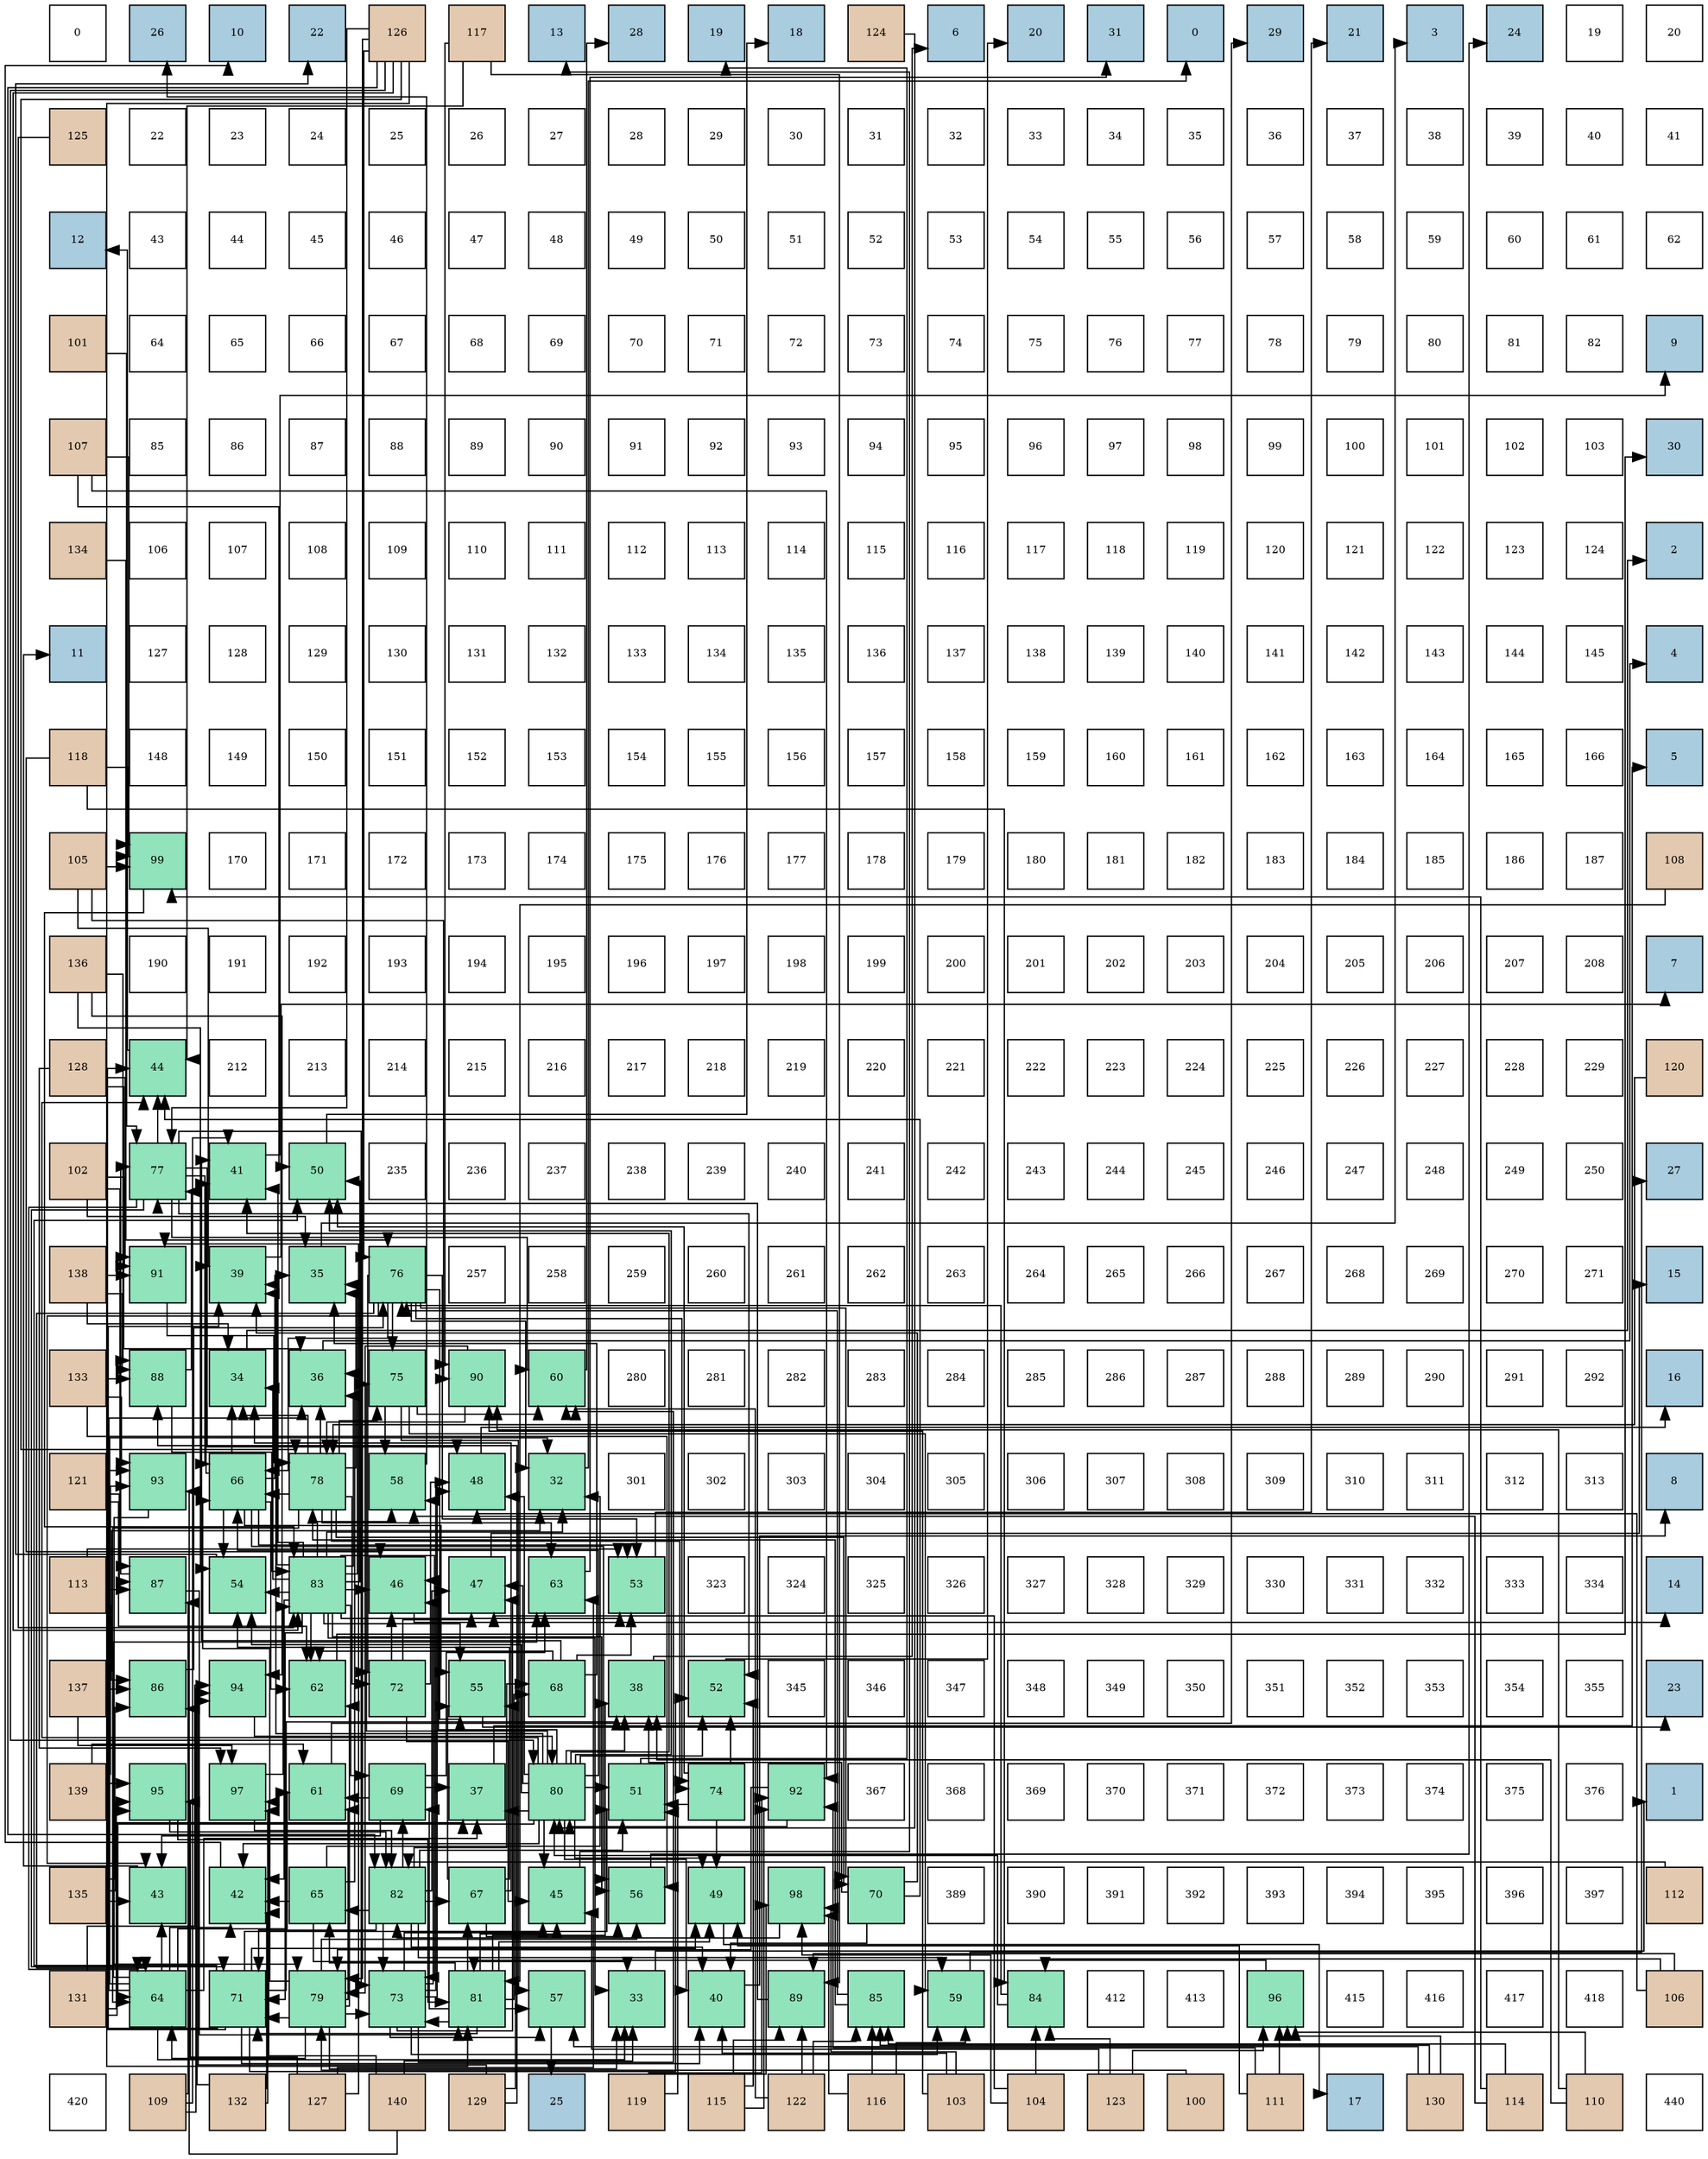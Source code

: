 digraph layout{
 rankdir=TB;
 splines=ortho;
 node [style=filled shape=square fixedsize=true width=0.6];
0[label="0", fontsize=8, fillcolor="#ffffff"];
1[label="26", fontsize=8, fillcolor="#a9ccde"];
2[label="10", fontsize=8, fillcolor="#a9ccde"];
3[label="22", fontsize=8, fillcolor="#a9ccde"];
4[label="126", fontsize=8, fillcolor="#e3c9af"];
5[label="117", fontsize=8, fillcolor="#e3c9af"];
6[label="13", fontsize=8, fillcolor="#a9ccde"];
7[label="28", fontsize=8, fillcolor="#a9ccde"];
8[label="19", fontsize=8, fillcolor="#a9ccde"];
9[label="18", fontsize=8, fillcolor="#a9ccde"];
10[label="124", fontsize=8, fillcolor="#e3c9af"];
11[label="6", fontsize=8, fillcolor="#a9ccde"];
12[label="20", fontsize=8, fillcolor="#a9ccde"];
13[label="31", fontsize=8, fillcolor="#a9ccde"];
14[label="0", fontsize=8, fillcolor="#a9ccde"];
15[label="29", fontsize=8, fillcolor="#a9ccde"];
16[label="21", fontsize=8, fillcolor="#a9ccde"];
17[label="3", fontsize=8, fillcolor="#a9ccde"];
18[label="24", fontsize=8, fillcolor="#a9ccde"];
19[label="19", fontsize=8, fillcolor="#ffffff"];
20[label="20", fontsize=8, fillcolor="#ffffff"];
21[label="125", fontsize=8, fillcolor="#e3c9af"];
22[label="22", fontsize=8, fillcolor="#ffffff"];
23[label="23", fontsize=8, fillcolor="#ffffff"];
24[label="24", fontsize=8, fillcolor="#ffffff"];
25[label="25", fontsize=8, fillcolor="#ffffff"];
26[label="26", fontsize=8, fillcolor="#ffffff"];
27[label="27", fontsize=8, fillcolor="#ffffff"];
28[label="28", fontsize=8, fillcolor="#ffffff"];
29[label="29", fontsize=8, fillcolor="#ffffff"];
30[label="30", fontsize=8, fillcolor="#ffffff"];
31[label="31", fontsize=8, fillcolor="#ffffff"];
32[label="32", fontsize=8, fillcolor="#ffffff"];
33[label="33", fontsize=8, fillcolor="#ffffff"];
34[label="34", fontsize=8, fillcolor="#ffffff"];
35[label="35", fontsize=8, fillcolor="#ffffff"];
36[label="36", fontsize=8, fillcolor="#ffffff"];
37[label="37", fontsize=8, fillcolor="#ffffff"];
38[label="38", fontsize=8, fillcolor="#ffffff"];
39[label="39", fontsize=8, fillcolor="#ffffff"];
40[label="40", fontsize=8, fillcolor="#ffffff"];
41[label="41", fontsize=8, fillcolor="#ffffff"];
42[label="12", fontsize=8, fillcolor="#a9ccde"];
43[label="43", fontsize=8, fillcolor="#ffffff"];
44[label="44", fontsize=8, fillcolor="#ffffff"];
45[label="45", fontsize=8, fillcolor="#ffffff"];
46[label="46", fontsize=8, fillcolor="#ffffff"];
47[label="47", fontsize=8, fillcolor="#ffffff"];
48[label="48", fontsize=8, fillcolor="#ffffff"];
49[label="49", fontsize=8, fillcolor="#ffffff"];
50[label="50", fontsize=8, fillcolor="#ffffff"];
51[label="51", fontsize=8, fillcolor="#ffffff"];
52[label="52", fontsize=8, fillcolor="#ffffff"];
53[label="53", fontsize=8, fillcolor="#ffffff"];
54[label="54", fontsize=8, fillcolor="#ffffff"];
55[label="55", fontsize=8, fillcolor="#ffffff"];
56[label="56", fontsize=8, fillcolor="#ffffff"];
57[label="57", fontsize=8, fillcolor="#ffffff"];
58[label="58", fontsize=8, fillcolor="#ffffff"];
59[label="59", fontsize=8, fillcolor="#ffffff"];
60[label="60", fontsize=8, fillcolor="#ffffff"];
61[label="61", fontsize=8, fillcolor="#ffffff"];
62[label="62", fontsize=8, fillcolor="#ffffff"];
63[label="101", fontsize=8, fillcolor="#e3c9af"];
64[label="64", fontsize=8, fillcolor="#ffffff"];
65[label="65", fontsize=8, fillcolor="#ffffff"];
66[label="66", fontsize=8, fillcolor="#ffffff"];
67[label="67", fontsize=8, fillcolor="#ffffff"];
68[label="68", fontsize=8, fillcolor="#ffffff"];
69[label="69", fontsize=8, fillcolor="#ffffff"];
70[label="70", fontsize=8, fillcolor="#ffffff"];
71[label="71", fontsize=8, fillcolor="#ffffff"];
72[label="72", fontsize=8, fillcolor="#ffffff"];
73[label="73", fontsize=8, fillcolor="#ffffff"];
74[label="74", fontsize=8, fillcolor="#ffffff"];
75[label="75", fontsize=8, fillcolor="#ffffff"];
76[label="76", fontsize=8, fillcolor="#ffffff"];
77[label="77", fontsize=8, fillcolor="#ffffff"];
78[label="78", fontsize=8, fillcolor="#ffffff"];
79[label="79", fontsize=8, fillcolor="#ffffff"];
80[label="80", fontsize=8, fillcolor="#ffffff"];
81[label="81", fontsize=8, fillcolor="#ffffff"];
82[label="82", fontsize=8, fillcolor="#ffffff"];
83[label="9", fontsize=8, fillcolor="#a9ccde"];
84[label="107", fontsize=8, fillcolor="#e3c9af"];
85[label="85", fontsize=8, fillcolor="#ffffff"];
86[label="86", fontsize=8, fillcolor="#ffffff"];
87[label="87", fontsize=8, fillcolor="#ffffff"];
88[label="88", fontsize=8, fillcolor="#ffffff"];
89[label="89", fontsize=8, fillcolor="#ffffff"];
90[label="90", fontsize=8, fillcolor="#ffffff"];
91[label="91", fontsize=8, fillcolor="#ffffff"];
92[label="92", fontsize=8, fillcolor="#ffffff"];
93[label="93", fontsize=8, fillcolor="#ffffff"];
94[label="94", fontsize=8, fillcolor="#ffffff"];
95[label="95", fontsize=8, fillcolor="#ffffff"];
96[label="96", fontsize=8, fillcolor="#ffffff"];
97[label="97", fontsize=8, fillcolor="#ffffff"];
98[label="98", fontsize=8, fillcolor="#ffffff"];
99[label="99", fontsize=8, fillcolor="#ffffff"];
100[label="100", fontsize=8, fillcolor="#ffffff"];
101[label="101", fontsize=8, fillcolor="#ffffff"];
102[label="102", fontsize=8, fillcolor="#ffffff"];
103[label="103", fontsize=8, fillcolor="#ffffff"];
104[label="30", fontsize=8, fillcolor="#a9ccde"];
105[label="134", fontsize=8, fillcolor="#e3c9af"];
106[label="106", fontsize=8, fillcolor="#ffffff"];
107[label="107", fontsize=8, fillcolor="#ffffff"];
108[label="108", fontsize=8, fillcolor="#ffffff"];
109[label="109", fontsize=8, fillcolor="#ffffff"];
110[label="110", fontsize=8, fillcolor="#ffffff"];
111[label="111", fontsize=8, fillcolor="#ffffff"];
112[label="112", fontsize=8, fillcolor="#ffffff"];
113[label="113", fontsize=8, fillcolor="#ffffff"];
114[label="114", fontsize=8, fillcolor="#ffffff"];
115[label="115", fontsize=8, fillcolor="#ffffff"];
116[label="116", fontsize=8, fillcolor="#ffffff"];
117[label="117", fontsize=8, fillcolor="#ffffff"];
118[label="118", fontsize=8, fillcolor="#ffffff"];
119[label="119", fontsize=8, fillcolor="#ffffff"];
120[label="120", fontsize=8, fillcolor="#ffffff"];
121[label="121", fontsize=8, fillcolor="#ffffff"];
122[label="122", fontsize=8, fillcolor="#ffffff"];
123[label="123", fontsize=8, fillcolor="#ffffff"];
124[label="124", fontsize=8, fillcolor="#ffffff"];
125[label="2", fontsize=8, fillcolor="#a9ccde"];
126[label="11", fontsize=8, fillcolor="#a9ccde"];
127[label="127", fontsize=8, fillcolor="#ffffff"];
128[label="128", fontsize=8, fillcolor="#ffffff"];
129[label="129", fontsize=8, fillcolor="#ffffff"];
130[label="130", fontsize=8, fillcolor="#ffffff"];
131[label="131", fontsize=8, fillcolor="#ffffff"];
132[label="132", fontsize=8, fillcolor="#ffffff"];
133[label="133", fontsize=8, fillcolor="#ffffff"];
134[label="134", fontsize=8, fillcolor="#ffffff"];
135[label="135", fontsize=8, fillcolor="#ffffff"];
136[label="136", fontsize=8, fillcolor="#ffffff"];
137[label="137", fontsize=8, fillcolor="#ffffff"];
138[label="138", fontsize=8, fillcolor="#ffffff"];
139[label="139", fontsize=8, fillcolor="#ffffff"];
140[label="140", fontsize=8, fillcolor="#ffffff"];
141[label="141", fontsize=8, fillcolor="#ffffff"];
142[label="142", fontsize=8, fillcolor="#ffffff"];
143[label="143", fontsize=8, fillcolor="#ffffff"];
144[label="144", fontsize=8, fillcolor="#ffffff"];
145[label="145", fontsize=8, fillcolor="#ffffff"];
146[label="4", fontsize=8, fillcolor="#a9ccde"];
147[label="118", fontsize=8, fillcolor="#e3c9af"];
148[label="148", fontsize=8, fillcolor="#ffffff"];
149[label="149", fontsize=8, fillcolor="#ffffff"];
150[label="150", fontsize=8, fillcolor="#ffffff"];
151[label="151", fontsize=8, fillcolor="#ffffff"];
152[label="152", fontsize=8, fillcolor="#ffffff"];
153[label="153", fontsize=8, fillcolor="#ffffff"];
154[label="154", fontsize=8, fillcolor="#ffffff"];
155[label="155", fontsize=8, fillcolor="#ffffff"];
156[label="156", fontsize=8, fillcolor="#ffffff"];
157[label="157", fontsize=8, fillcolor="#ffffff"];
158[label="158", fontsize=8, fillcolor="#ffffff"];
159[label="159", fontsize=8, fillcolor="#ffffff"];
160[label="160", fontsize=8, fillcolor="#ffffff"];
161[label="161", fontsize=8, fillcolor="#ffffff"];
162[label="162", fontsize=8, fillcolor="#ffffff"];
163[label="163", fontsize=8, fillcolor="#ffffff"];
164[label="164", fontsize=8, fillcolor="#ffffff"];
165[label="165", fontsize=8, fillcolor="#ffffff"];
166[label="166", fontsize=8, fillcolor="#ffffff"];
167[label="5", fontsize=8, fillcolor="#a9ccde"];
168[label="105", fontsize=8, fillcolor="#e3c9af"];
169[label="99", fontsize=8, fillcolor="#91e3bb"];
170[label="170", fontsize=8, fillcolor="#ffffff"];
171[label="171", fontsize=8, fillcolor="#ffffff"];
172[label="172", fontsize=8, fillcolor="#ffffff"];
173[label="173", fontsize=8, fillcolor="#ffffff"];
174[label="174", fontsize=8, fillcolor="#ffffff"];
175[label="175", fontsize=8, fillcolor="#ffffff"];
176[label="176", fontsize=8, fillcolor="#ffffff"];
177[label="177", fontsize=8, fillcolor="#ffffff"];
178[label="178", fontsize=8, fillcolor="#ffffff"];
179[label="179", fontsize=8, fillcolor="#ffffff"];
180[label="180", fontsize=8, fillcolor="#ffffff"];
181[label="181", fontsize=8, fillcolor="#ffffff"];
182[label="182", fontsize=8, fillcolor="#ffffff"];
183[label="183", fontsize=8, fillcolor="#ffffff"];
184[label="184", fontsize=8, fillcolor="#ffffff"];
185[label="185", fontsize=8, fillcolor="#ffffff"];
186[label="186", fontsize=8, fillcolor="#ffffff"];
187[label="187", fontsize=8, fillcolor="#ffffff"];
188[label="108", fontsize=8, fillcolor="#e3c9af"];
189[label="136", fontsize=8, fillcolor="#e3c9af"];
190[label="190", fontsize=8, fillcolor="#ffffff"];
191[label="191", fontsize=8, fillcolor="#ffffff"];
192[label="192", fontsize=8, fillcolor="#ffffff"];
193[label="193", fontsize=8, fillcolor="#ffffff"];
194[label="194", fontsize=8, fillcolor="#ffffff"];
195[label="195", fontsize=8, fillcolor="#ffffff"];
196[label="196", fontsize=8, fillcolor="#ffffff"];
197[label="197", fontsize=8, fillcolor="#ffffff"];
198[label="198", fontsize=8, fillcolor="#ffffff"];
199[label="199", fontsize=8, fillcolor="#ffffff"];
200[label="200", fontsize=8, fillcolor="#ffffff"];
201[label="201", fontsize=8, fillcolor="#ffffff"];
202[label="202", fontsize=8, fillcolor="#ffffff"];
203[label="203", fontsize=8, fillcolor="#ffffff"];
204[label="204", fontsize=8, fillcolor="#ffffff"];
205[label="205", fontsize=8, fillcolor="#ffffff"];
206[label="206", fontsize=8, fillcolor="#ffffff"];
207[label="207", fontsize=8, fillcolor="#ffffff"];
208[label="208", fontsize=8, fillcolor="#ffffff"];
209[label="7", fontsize=8, fillcolor="#a9ccde"];
210[label="128", fontsize=8, fillcolor="#e3c9af"];
211[label="44", fontsize=8, fillcolor="#91e3bb"];
212[label="212", fontsize=8, fillcolor="#ffffff"];
213[label="213", fontsize=8, fillcolor="#ffffff"];
214[label="214", fontsize=8, fillcolor="#ffffff"];
215[label="215", fontsize=8, fillcolor="#ffffff"];
216[label="216", fontsize=8, fillcolor="#ffffff"];
217[label="217", fontsize=8, fillcolor="#ffffff"];
218[label="218", fontsize=8, fillcolor="#ffffff"];
219[label="219", fontsize=8, fillcolor="#ffffff"];
220[label="220", fontsize=8, fillcolor="#ffffff"];
221[label="221", fontsize=8, fillcolor="#ffffff"];
222[label="222", fontsize=8, fillcolor="#ffffff"];
223[label="223", fontsize=8, fillcolor="#ffffff"];
224[label="224", fontsize=8, fillcolor="#ffffff"];
225[label="225", fontsize=8, fillcolor="#ffffff"];
226[label="226", fontsize=8, fillcolor="#ffffff"];
227[label="227", fontsize=8, fillcolor="#ffffff"];
228[label="228", fontsize=8, fillcolor="#ffffff"];
229[label="229", fontsize=8, fillcolor="#ffffff"];
230[label="120", fontsize=8, fillcolor="#e3c9af"];
231[label="102", fontsize=8, fillcolor="#e3c9af"];
232[label="77", fontsize=8, fillcolor="#91e3bb"];
233[label="41", fontsize=8, fillcolor="#91e3bb"];
234[label="50", fontsize=8, fillcolor="#91e3bb"];
235[label="235", fontsize=8, fillcolor="#ffffff"];
236[label="236", fontsize=8, fillcolor="#ffffff"];
237[label="237", fontsize=8, fillcolor="#ffffff"];
238[label="238", fontsize=8, fillcolor="#ffffff"];
239[label="239", fontsize=8, fillcolor="#ffffff"];
240[label="240", fontsize=8, fillcolor="#ffffff"];
241[label="241", fontsize=8, fillcolor="#ffffff"];
242[label="242", fontsize=8, fillcolor="#ffffff"];
243[label="243", fontsize=8, fillcolor="#ffffff"];
244[label="244", fontsize=8, fillcolor="#ffffff"];
245[label="245", fontsize=8, fillcolor="#ffffff"];
246[label="246", fontsize=8, fillcolor="#ffffff"];
247[label="247", fontsize=8, fillcolor="#ffffff"];
248[label="248", fontsize=8, fillcolor="#ffffff"];
249[label="249", fontsize=8, fillcolor="#ffffff"];
250[label="250", fontsize=8, fillcolor="#ffffff"];
251[label="27", fontsize=8, fillcolor="#a9ccde"];
252[label="138", fontsize=8, fillcolor="#e3c9af"];
253[label="91", fontsize=8, fillcolor="#91e3bb"];
254[label="39", fontsize=8, fillcolor="#91e3bb"];
255[label="35", fontsize=8, fillcolor="#91e3bb"];
256[label="76", fontsize=8, fillcolor="#91e3bb"];
257[label="257", fontsize=8, fillcolor="#ffffff"];
258[label="258", fontsize=8, fillcolor="#ffffff"];
259[label="259", fontsize=8, fillcolor="#ffffff"];
260[label="260", fontsize=8, fillcolor="#ffffff"];
261[label="261", fontsize=8, fillcolor="#ffffff"];
262[label="262", fontsize=8, fillcolor="#ffffff"];
263[label="263", fontsize=8, fillcolor="#ffffff"];
264[label="264", fontsize=8, fillcolor="#ffffff"];
265[label="265", fontsize=8, fillcolor="#ffffff"];
266[label="266", fontsize=8, fillcolor="#ffffff"];
267[label="267", fontsize=8, fillcolor="#ffffff"];
268[label="268", fontsize=8, fillcolor="#ffffff"];
269[label="269", fontsize=8, fillcolor="#ffffff"];
270[label="270", fontsize=8, fillcolor="#ffffff"];
271[label="271", fontsize=8, fillcolor="#ffffff"];
272[label="15", fontsize=8, fillcolor="#a9ccde"];
273[label="133", fontsize=8, fillcolor="#e3c9af"];
274[label="88", fontsize=8, fillcolor="#91e3bb"];
275[label="34", fontsize=8, fillcolor="#91e3bb"];
276[label="36", fontsize=8, fillcolor="#91e3bb"];
277[label="75", fontsize=8, fillcolor="#91e3bb"];
278[label="90", fontsize=8, fillcolor="#91e3bb"];
279[label="60", fontsize=8, fillcolor="#91e3bb"];
280[label="280", fontsize=8, fillcolor="#ffffff"];
281[label="281", fontsize=8, fillcolor="#ffffff"];
282[label="282", fontsize=8, fillcolor="#ffffff"];
283[label="283", fontsize=8, fillcolor="#ffffff"];
284[label="284", fontsize=8, fillcolor="#ffffff"];
285[label="285", fontsize=8, fillcolor="#ffffff"];
286[label="286", fontsize=8, fillcolor="#ffffff"];
287[label="287", fontsize=8, fillcolor="#ffffff"];
288[label="288", fontsize=8, fillcolor="#ffffff"];
289[label="289", fontsize=8, fillcolor="#ffffff"];
290[label="290", fontsize=8, fillcolor="#ffffff"];
291[label="291", fontsize=8, fillcolor="#ffffff"];
292[label="292", fontsize=8, fillcolor="#ffffff"];
293[label="16", fontsize=8, fillcolor="#a9ccde"];
294[label="121", fontsize=8, fillcolor="#e3c9af"];
295[label="93", fontsize=8, fillcolor="#91e3bb"];
296[label="66", fontsize=8, fillcolor="#91e3bb"];
297[label="78", fontsize=8, fillcolor="#91e3bb"];
298[label="58", fontsize=8, fillcolor="#91e3bb"];
299[label="48", fontsize=8, fillcolor="#91e3bb"];
300[label="32", fontsize=8, fillcolor="#91e3bb"];
301[label="301", fontsize=8, fillcolor="#ffffff"];
302[label="302", fontsize=8, fillcolor="#ffffff"];
303[label="303", fontsize=8, fillcolor="#ffffff"];
304[label="304", fontsize=8, fillcolor="#ffffff"];
305[label="305", fontsize=8, fillcolor="#ffffff"];
306[label="306", fontsize=8, fillcolor="#ffffff"];
307[label="307", fontsize=8, fillcolor="#ffffff"];
308[label="308", fontsize=8, fillcolor="#ffffff"];
309[label="309", fontsize=8, fillcolor="#ffffff"];
310[label="310", fontsize=8, fillcolor="#ffffff"];
311[label="311", fontsize=8, fillcolor="#ffffff"];
312[label="312", fontsize=8, fillcolor="#ffffff"];
313[label="313", fontsize=8, fillcolor="#ffffff"];
314[label="8", fontsize=8, fillcolor="#a9ccde"];
315[label="113", fontsize=8, fillcolor="#e3c9af"];
316[label="87", fontsize=8, fillcolor="#91e3bb"];
317[label="54", fontsize=8, fillcolor="#91e3bb"];
318[label="83", fontsize=8, fillcolor="#91e3bb"];
319[label="46", fontsize=8, fillcolor="#91e3bb"];
320[label="47", fontsize=8, fillcolor="#91e3bb"];
321[label="63", fontsize=8, fillcolor="#91e3bb"];
322[label="53", fontsize=8, fillcolor="#91e3bb"];
323[label="323", fontsize=8, fillcolor="#ffffff"];
324[label="324", fontsize=8, fillcolor="#ffffff"];
325[label="325", fontsize=8, fillcolor="#ffffff"];
326[label="326", fontsize=8, fillcolor="#ffffff"];
327[label="327", fontsize=8, fillcolor="#ffffff"];
328[label="328", fontsize=8, fillcolor="#ffffff"];
329[label="329", fontsize=8, fillcolor="#ffffff"];
330[label="330", fontsize=8, fillcolor="#ffffff"];
331[label="331", fontsize=8, fillcolor="#ffffff"];
332[label="332", fontsize=8, fillcolor="#ffffff"];
333[label="333", fontsize=8, fillcolor="#ffffff"];
334[label="334", fontsize=8, fillcolor="#ffffff"];
335[label="14", fontsize=8, fillcolor="#a9ccde"];
336[label="137", fontsize=8, fillcolor="#e3c9af"];
337[label="86", fontsize=8, fillcolor="#91e3bb"];
338[label="94", fontsize=8, fillcolor="#91e3bb"];
339[label="62", fontsize=8, fillcolor="#91e3bb"];
340[label="72", fontsize=8, fillcolor="#91e3bb"];
341[label="55", fontsize=8, fillcolor="#91e3bb"];
342[label="68", fontsize=8, fillcolor="#91e3bb"];
343[label="38", fontsize=8, fillcolor="#91e3bb"];
344[label="52", fontsize=8, fillcolor="#91e3bb"];
345[label="345", fontsize=8, fillcolor="#ffffff"];
346[label="346", fontsize=8, fillcolor="#ffffff"];
347[label="347", fontsize=8, fillcolor="#ffffff"];
348[label="348", fontsize=8, fillcolor="#ffffff"];
349[label="349", fontsize=8, fillcolor="#ffffff"];
350[label="350", fontsize=8, fillcolor="#ffffff"];
351[label="351", fontsize=8, fillcolor="#ffffff"];
352[label="352", fontsize=8, fillcolor="#ffffff"];
353[label="353", fontsize=8, fillcolor="#ffffff"];
354[label="354", fontsize=8, fillcolor="#ffffff"];
355[label="355", fontsize=8, fillcolor="#ffffff"];
356[label="23", fontsize=8, fillcolor="#a9ccde"];
357[label="139", fontsize=8, fillcolor="#e3c9af"];
358[label="95", fontsize=8, fillcolor="#91e3bb"];
359[label="97", fontsize=8, fillcolor="#91e3bb"];
360[label="61", fontsize=8, fillcolor="#91e3bb"];
361[label="69", fontsize=8, fillcolor="#91e3bb"];
362[label="37", fontsize=8, fillcolor="#91e3bb"];
363[label="80", fontsize=8, fillcolor="#91e3bb"];
364[label="51", fontsize=8, fillcolor="#91e3bb"];
365[label="74", fontsize=8, fillcolor="#91e3bb"];
366[label="92", fontsize=8, fillcolor="#91e3bb"];
367[label="367", fontsize=8, fillcolor="#ffffff"];
368[label="368", fontsize=8, fillcolor="#ffffff"];
369[label="369", fontsize=8, fillcolor="#ffffff"];
370[label="370", fontsize=8, fillcolor="#ffffff"];
371[label="371", fontsize=8, fillcolor="#ffffff"];
372[label="372", fontsize=8, fillcolor="#ffffff"];
373[label="373", fontsize=8, fillcolor="#ffffff"];
374[label="374", fontsize=8, fillcolor="#ffffff"];
375[label="375", fontsize=8, fillcolor="#ffffff"];
376[label="376", fontsize=8, fillcolor="#ffffff"];
377[label="1", fontsize=8, fillcolor="#a9ccde"];
378[label="135", fontsize=8, fillcolor="#e3c9af"];
379[label="43", fontsize=8, fillcolor="#91e3bb"];
380[label="42", fontsize=8, fillcolor="#91e3bb"];
381[label="65", fontsize=8, fillcolor="#91e3bb"];
382[label="82", fontsize=8, fillcolor="#91e3bb"];
383[label="67", fontsize=8, fillcolor="#91e3bb"];
384[label="45", fontsize=8, fillcolor="#91e3bb"];
385[label="56", fontsize=8, fillcolor="#91e3bb"];
386[label="49", fontsize=8, fillcolor="#91e3bb"];
387[label="98", fontsize=8, fillcolor="#91e3bb"];
388[label="70", fontsize=8, fillcolor="#91e3bb"];
389[label="389", fontsize=8, fillcolor="#ffffff"];
390[label="390", fontsize=8, fillcolor="#ffffff"];
391[label="391", fontsize=8, fillcolor="#ffffff"];
392[label="392", fontsize=8, fillcolor="#ffffff"];
393[label="393", fontsize=8, fillcolor="#ffffff"];
394[label="394", fontsize=8, fillcolor="#ffffff"];
395[label="395", fontsize=8, fillcolor="#ffffff"];
396[label="396", fontsize=8, fillcolor="#ffffff"];
397[label="397", fontsize=8, fillcolor="#ffffff"];
398[label="112", fontsize=8, fillcolor="#e3c9af"];
399[label="131", fontsize=8, fillcolor="#e3c9af"];
400[label="64", fontsize=8, fillcolor="#91e3bb"];
401[label="71", fontsize=8, fillcolor="#91e3bb"];
402[label="79", fontsize=8, fillcolor="#91e3bb"];
403[label="73", fontsize=8, fillcolor="#91e3bb"];
404[label="81", fontsize=8, fillcolor="#91e3bb"];
405[label="57", fontsize=8, fillcolor="#91e3bb"];
406[label="33", fontsize=8, fillcolor="#91e3bb"];
407[label="40", fontsize=8, fillcolor="#91e3bb"];
408[label="89", fontsize=8, fillcolor="#91e3bb"];
409[label="85", fontsize=8, fillcolor="#91e3bb"];
410[label="59", fontsize=8, fillcolor="#91e3bb"];
411[label="84", fontsize=8, fillcolor="#91e3bb"];
412[label="412", fontsize=8, fillcolor="#ffffff"];
413[label="413", fontsize=8, fillcolor="#ffffff"];
414[label="96", fontsize=8, fillcolor="#91e3bb"];
415[label="415", fontsize=8, fillcolor="#ffffff"];
416[label="416", fontsize=8, fillcolor="#ffffff"];
417[label="417", fontsize=8, fillcolor="#ffffff"];
418[label="418", fontsize=8, fillcolor="#ffffff"];
419[label="106", fontsize=8, fillcolor="#e3c9af"];
420[label="420", fontsize=8, fillcolor="#ffffff"];
421[label="109", fontsize=8, fillcolor="#e3c9af"];
422[label="132", fontsize=8, fillcolor="#e3c9af"];
423[label="127", fontsize=8, fillcolor="#e3c9af"];
424[label="140", fontsize=8, fillcolor="#e3c9af"];
425[label="129", fontsize=8, fillcolor="#e3c9af"];
426[label="25", fontsize=8, fillcolor="#a9ccde"];
427[label="119", fontsize=8, fillcolor="#e3c9af"];
428[label="115", fontsize=8, fillcolor="#e3c9af"];
429[label="122", fontsize=8, fillcolor="#e3c9af"];
430[label="116", fontsize=8, fillcolor="#e3c9af"];
431[label="103", fontsize=8, fillcolor="#e3c9af"];
432[label="104", fontsize=8, fillcolor="#e3c9af"];
433[label="123", fontsize=8, fillcolor="#e3c9af"];
434[label="100", fontsize=8, fillcolor="#e3c9af"];
435[label="111", fontsize=8, fillcolor="#e3c9af"];
436[label="17", fontsize=8, fillcolor="#a9ccde"];
437[label="130", fontsize=8, fillcolor="#e3c9af"];
438[label="114", fontsize=8, fillcolor="#e3c9af"];
439[label="110", fontsize=8, fillcolor="#e3c9af"];
440[label="440", fontsize=8, fillcolor="#ffffff"];
edge [constraint=false, style=vis];300 -> 14;
406 -> 377;
275 -> 125;
255 -> 17;
276 -> 146;
362 -> 167;
343 -> 11;
254 -> 209;
407 -> 314;
233 -> 83;
380 -> 2;
379 -> 126;
211 -> 42;
384 -> 6;
319 -> 335;
320 -> 272;
299 -> 293;
386 -> 436;
234 -> 9;
364 -> 8;
344 -> 12;
322 -> 16;
317 -> 3;
341 -> 356;
385 -> 18;
405 -> 426;
298 -> 1;
410 -> 251;
279 -> 7;
360 -> 15;
339 -> 104;
321 -> 13;
400 -> 300;
400 -> 406;
400 -> 276;
400 -> 362;
400 -> 380;
400 -> 379;
400 -> 360;
400 -> 321;
381 -> 300;
381 -> 406;
381 -> 276;
381 -> 380;
296 -> 275;
296 -> 255;
296 -> 233;
296 -> 322;
296 -> 317;
296 -> 341;
296 -> 385;
296 -> 339;
383 -> 275;
383 -> 317;
383 -> 341;
383 -> 385;
342 -> 255;
342 -> 233;
342 -> 322;
342 -> 339;
361 -> 362;
361 -> 379;
361 -> 360;
361 -> 321;
388 -> 343;
388 -> 254;
388 -> 407;
388 -> 211;
401 -> 343;
401 -> 254;
401 -> 407;
401 -> 211;
401 -> 386;
401 -> 234;
401 -> 364;
401 -> 344;
340 -> 384;
340 -> 319;
340 -> 320;
340 -> 299;
403 -> 384;
403 -> 319;
403 -> 320;
403 -> 299;
403 -> 405;
403 -> 298;
403 -> 410;
403 -> 279;
365 -> 386;
365 -> 234;
365 -> 364;
365 -> 344;
277 -> 405;
277 -> 298;
277 -> 410;
277 -> 279;
256 -> 300;
256 -> 379;
256 -> 322;
256 -> 341;
256 -> 400;
256 -> 296;
256 -> 388;
256 -> 340;
256 -> 365;
256 -> 277;
232 -> 211;
232 -> 299;
232 -> 344;
232 -> 279;
232 -> 400;
232 -> 296;
232 -> 401;
232 -> 403;
297 -> 275;
297 -> 255;
297 -> 276;
297 -> 321;
297 -> 400;
297 -> 296;
297 -> 388;
297 -> 340;
297 -> 365;
297 -> 277;
402 -> 406;
402 -> 385;
402 -> 360;
402 -> 339;
402 -> 400;
402 -> 296;
402 -> 401;
402 -> 403;
363 -> 362;
363 -> 343;
363 -> 254;
363 -> 407;
363 -> 233;
363 -> 380;
363 -> 211;
363 -> 384;
363 -> 319;
363 -> 320;
363 -> 299;
363 -> 386;
363 -> 234;
363 -> 364;
363 -> 344;
363 -> 317;
363 -> 400;
363 -> 296;
363 -> 277;
404 -> 343;
404 -> 384;
404 -> 386;
404 -> 405;
404 -> 381;
404 -> 383;
404 -> 342;
404 -> 361;
404 -> 401;
404 -> 403;
382 -> 407;
382 -> 320;
382 -> 364;
382 -> 410;
382 -> 381;
382 -> 383;
382 -> 342;
382 -> 361;
382 -> 401;
382 -> 403;
318 -> 300;
318 -> 406;
318 -> 275;
318 -> 255;
318 -> 276;
318 -> 254;
318 -> 233;
318 -> 380;
318 -> 319;
318 -> 234;
318 -> 322;
318 -> 317;
318 -> 341;
318 -> 385;
318 -> 298;
318 -> 339;
318 -> 361;
318 -> 401;
318 -> 403;
411 -> 256;
411 -> 363;
409 -> 256;
409 -> 297;
337 -> 256;
316 -> 232;
316 -> 404;
274 -> 232;
274 -> 318;
408 -> 232;
278 -> 297;
278 -> 402;
253 -> 297;
366 -> 402;
366 -> 363;
295 -> 402;
338 -> 363;
358 -> 404;
358 -> 382;
414 -> 404;
359 -> 382;
359 -> 318;
387 -> 382;
169 -> 318;
434 -> 402;
63 -> 232;
231 -> 255;
231 -> 316;
231 -> 253;
431 -> 407;
431 -> 278;
431 -> 387;
432 -> 320;
432 -> 411;
432 -> 387;
168 -> 254;
168 -> 278;
168 -> 169;
419 -> 299;
419 -> 411;
419 -> 408;
84 -> 234;
84 -> 366;
84 -> 169;
188 -> 404;
421 -> 233;
421 -> 316;
421 -> 338;
439 -> 343;
439 -> 278;
439 -> 414;
435 -> 386;
435 -> 366;
435 -> 414;
398 -> 382;
315 -> 322;
315 -> 337;
315 -> 316;
438 -> 298;
438 -> 409;
438 -> 169;
428 -> 344;
428 -> 408;
428 -> 366;
430 -> 410;
430 -> 409;
430 -> 387;
5 -> 211;
5 -> 408;
5 -> 278;
147 -> 319;
147 -> 411;
147 -> 169;
427 -> 364;
427 -> 366;
427 -> 387;
230 -> 297;
294 -> 339;
294 -> 316;
294 -> 295;
429 -> 279;
429 -> 409;
429 -> 408;
433 -> 384;
433 -> 411;
433 -> 414;
10 -> 363;
21 -> 318;
4 -> 256;
4 -> 232;
4 -> 297;
4 -> 402;
4 -> 363;
4 -> 404;
4 -> 382;
4 -> 318;
423 -> 321;
423 -> 253;
423 -> 358;
210 -> 276;
210 -> 253;
210 -> 359;
425 -> 341;
425 -> 337;
425 -> 274;
437 -> 405;
437 -> 409;
437 -> 414;
399 -> 362;
399 -> 338;
399 -> 358;
422 -> 380;
422 -> 338;
422 -> 359;
273 -> 385;
273 -> 274;
273 -> 295;
105 -> 256;
378 -> 379;
378 -> 337;
378 -> 358;
189 -> 317;
189 -> 274;
189 -> 338;
336 -> 300;
336 -> 337;
336 -> 359;
252 -> 275;
252 -> 274;
252 -> 253;
357 -> 360;
357 -> 295;
357 -> 358;
424 -> 406;
424 -> 295;
424 -> 359;
edge [constraint=true, style=invis];
0 -> 21 -> 42 -> 63 -> 84 -> 105 -> 126 -> 147 -> 168 -> 189 -> 210 -> 231 -> 252 -> 273 -> 294 -> 315 -> 336 -> 357 -> 378 -> 399 -> 420;
1 -> 22 -> 43 -> 64 -> 85 -> 106 -> 127 -> 148 -> 169 -> 190 -> 211 -> 232 -> 253 -> 274 -> 295 -> 316 -> 337 -> 358 -> 379 -> 400 -> 421;
2 -> 23 -> 44 -> 65 -> 86 -> 107 -> 128 -> 149 -> 170 -> 191 -> 212 -> 233 -> 254 -> 275 -> 296 -> 317 -> 338 -> 359 -> 380 -> 401 -> 422;
3 -> 24 -> 45 -> 66 -> 87 -> 108 -> 129 -> 150 -> 171 -> 192 -> 213 -> 234 -> 255 -> 276 -> 297 -> 318 -> 339 -> 360 -> 381 -> 402 -> 423;
4 -> 25 -> 46 -> 67 -> 88 -> 109 -> 130 -> 151 -> 172 -> 193 -> 214 -> 235 -> 256 -> 277 -> 298 -> 319 -> 340 -> 361 -> 382 -> 403 -> 424;
5 -> 26 -> 47 -> 68 -> 89 -> 110 -> 131 -> 152 -> 173 -> 194 -> 215 -> 236 -> 257 -> 278 -> 299 -> 320 -> 341 -> 362 -> 383 -> 404 -> 425;
6 -> 27 -> 48 -> 69 -> 90 -> 111 -> 132 -> 153 -> 174 -> 195 -> 216 -> 237 -> 258 -> 279 -> 300 -> 321 -> 342 -> 363 -> 384 -> 405 -> 426;
7 -> 28 -> 49 -> 70 -> 91 -> 112 -> 133 -> 154 -> 175 -> 196 -> 217 -> 238 -> 259 -> 280 -> 301 -> 322 -> 343 -> 364 -> 385 -> 406 -> 427;
8 -> 29 -> 50 -> 71 -> 92 -> 113 -> 134 -> 155 -> 176 -> 197 -> 218 -> 239 -> 260 -> 281 -> 302 -> 323 -> 344 -> 365 -> 386 -> 407 -> 428;
9 -> 30 -> 51 -> 72 -> 93 -> 114 -> 135 -> 156 -> 177 -> 198 -> 219 -> 240 -> 261 -> 282 -> 303 -> 324 -> 345 -> 366 -> 387 -> 408 -> 429;
10 -> 31 -> 52 -> 73 -> 94 -> 115 -> 136 -> 157 -> 178 -> 199 -> 220 -> 241 -> 262 -> 283 -> 304 -> 325 -> 346 -> 367 -> 388 -> 409 -> 430;
11 -> 32 -> 53 -> 74 -> 95 -> 116 -> 137 -> 158 -> 179 -> 200 -> 221 -> 242 -> 263 -> 284 -> 305 -> 326 -> 347 -> 368 -> 389 -> 410 -> 431;
12 -> 33 -> 54 -> 75 -> 96 -> 117 -> 138 -> 159 -> 180 -> 201 -> 222 -> 243 -> 264 -> 285 -> 306 -> 327 -> 348 -> 369 -> 390 -> 411 -> 432;
13 -> 34 -> 55 -> 76 -> 97 -> 118 -> 139 -> 160 -> 181 -> 202 -> 223 -> 244 -> 265 -> 286 -> 307 -> 328 -> 349 -> 370 -> 391 -> 412 -> 433;
14 -> 35 -> 56 -> 77 -> 98 -> 119 -> 140 -> 161 -> 182 -> 203 -> 224 -> 245 -> 266 -> 287 -> 308 -> 329 -> 350 -> 371 -> 392 -> 413 -> 434;
15 -> 36 -> 57 -> 78 -> 99 -> 120 -> 141 -> 162 -> 183 -> 204 -> 225 -> 246 -> 267 -> 288 -> 309 -> 330 -> 351 -> 372 -> 393 -> 414 -> 435;
16 -> 37 -> 58 -> 79 -> 100 -> 121 -> 142 -> 163 -> 184 -> 205 -> 226 -> 247 -> 268 -> 289 -> 310 -> 331 -> 352 -> 373 -> 394 -> 415 -> 436;
17 -> 38 -> 59 -> 80 -> 101 -> 122 -> 143 -> 164 -> 185 -> 206 -> 227 -> 248 -> 269 -> 290 -> 311 -> 332 -> 353 -> 374 -> 395 -> 416 -> 437;
18 -> 39 -> 60 -> 81 -> 102 -> 123 -> 144 -> 165 -> 186 -> 207 -> 228 -> 249 -> 270 -> 291 -> 312 -> 333 -> 354 -> 375 -> 396 -> 417 -> 438;
19 -> 40 -> 61 -> 82 -> 103 -> 124 -> 145 -> 166 -> 187 -> 208 -> 229 -> 250 -> 271 -> 292 -> 313 -> 334 -> 355 -> 376 -> 397 -> 418 -> 439;
20 -> 41 -> 62 -> 83 -> 104 -> 125 -> 146 -> 167 -> 188 -> 209 -> 230 -> 251 -> 272 -> 293 -> 314 -> 335 -> 356 -> 377 -> 398 -> 419 -> 440;
rank = same {0 -> 1 -> 2 -> 3 -> 4 -> 5 -> 6 -> 7 -> 8 -> 9 -> 10 -> 11 -> 12 -> 13 -> 14 -> 15 -> 16 -> 17 -> 18 -> 19 -> 20};
rank = same {21 -> 22 -> 23 -> 24 -> 25 -> 26 -> 27 -> 28 -> 29 -> 30 -> 31 -> 32 -> 33 -> 34 -> 35 -> 36 -> 37 -> 38 -> 39 -> 40 -> 41};
rank = same {42 -> 43 -> 44 -> 45 -> 46 -> 47 -> 48 -> 49 -> 50 -> 51 -> 52 -> 53 -> 54 -> 55 -> 56 -> 57 -> 58 -> 59 -> 60 -> 61 -> 62};
rank = same {63 -> 64 -> 65 -> 66 -> 67 -> 68 -> 69 -> 70 -> 71 -> 72 -> 73 -> 74 -> 75 -> 76 -> 77 -> 78 -> 79 -> 80 -> 81 -> 82 -> 83};
rank = same {84 -> 85 -> 86 -> 87 -> 88 -> 89 -> 90 -> 91 -> 92 -> 93 -> 94 -> 95 -> 96 -> 97 -> 98 -> 99 -> 100 -> 101 -> 102 -> 103 -> 104};
rank = same {105 -> 106 -> 107 -> 108 -> 109 -> 110 -> 111 -> 112 -> 113 -> 114 -> 115 -> 116 -> 117 -> 118 -> 119 -> 120 -> 121 -> 122 -> 123 -> 124 -> 125};
rank = same {126 -> 127 -> 128 -> 129 -> 130 -> 131 -> 132 -> 133 -> 134 -> 135 -> 136 -> 137 -> 138 -> 139 -> 140 -> 141 -> 142 -> 143 -> 144 -> 145 -> 146};
rank = same {147 -> 148 -> 149 -> 150 -> 151 -> 152 -> 153 -> 154 -> 155 -> 156 -> 157 -> 158 -> 159 -> 160 -> 161 -> 162 -> 163 -> 164 -> 165 -> 166 -> 167};
rank = same {168 -> 169 -> 170 -> 171 -> 172 -> 173 -> 174 -> 175 -> 176 -> 177 -> 178 -> 179 -> 180 -> 181 -> 182 -> 183 -> 184 -> 185 -> 186 -> 187 -> 188};
rank = same {189 -> 190 -> 191 -> 192 -> 193 -> 194 -> 195 -> 196 -> 197 -> 198 -> 199 -> 200 -> 201 -> 202 -> 203 -> 204 -> 205 -> 206 -> 207 -> 208 -> 209};
rank = same {210 -> 211 -> 212 -> 213 -> 214 -> 215 -> 216 -> 217 -> 218 -> 219 -> 220 -> 221 -> 222 -> 223 -> 224 -> 225 -> 226 -> 227 -> 228 -> 229 -> 230};
rank = same {231 -> 232 -> 233 -> 234 -> 235 -> 236 -> 237 -> 238 -> 239 -> 240 -> 241 -> 242 -> 243 -> 244 -> 245 -> 246 -> 247 -> 248 -> 249 -> 250 -> 251};
rank = same {252 -> 253 -> 254 -> 255 -> 256 -> 257 -> 258 -> 259 -> 260 -> 261 -> 262 -> 263 -> 264 -> 265 -> 266 -> 267 -> 268 -> 269 -> 270 -> 271 -> 272};
rank = same {273 -> 274 -> 275 -> 276 -> 277 -> 278 -> 279 -> 280 -> 281 -> 282 -> 283 -> 284 -> 285 -> 286 -> 287 -> 288 -> 289 -> 290 -> 291 -> 292 -> 293};
rank = same {294 -> 295 -> 296 -> 297 -> 298 -> 299 -> 300 -> 301 -> 302 -> 303 -> 304 -> 305 -> 306 -> 307 -> 308 -> 309 -> 310 -> 311 -> 312 -> 313 -> 314};
rank = same {315 -> 316 -> 317 -> 318 -> 319 -> 320 -> 321 -> 322 -> 323 -> 324 -> 325 -> 326 -> 327 -> 328 -> 329 -> 330 -> 331 -> 332 -> 333 -> 334 -> 335};
rank = same {336 -> 337 -> 338 -> 339 -> 340 -> 341 -> 342 -> 343 -> 344 -> 345 -> 346 -> 347 -> 348 -> 349 -> 350 -> 351 -> 352 -> 353 -> 354 -> 355 -> 356};
rank = same {357 -> 358 -> 359 -> 360 -> 361 -> 362 -> 363 -> 364 -> 365 -> 366 -> 367 -> 368 -> 369 -> 370 -> 371 -> 372 -> 373 -> 374 -> 375 -> 376 -> 377};
rank = same {378 -> 379 -> 380 -> 381 -> 382 -> 383 -> 384 -> 385 -> 386 -> 387 -> 388 -> 389 -> 390 -> 391 -> 392 -> 393 -> 394 -> 395 -> 396 -> 397 -> 398};
rank = same {399 -> 400 -> 401 -> 402 -> 403 -> 404 -> 405 -> 406 -> 407 -> 408 -> 409 -> 410 -> 411 -> 412 -> 413 -> 414 -> 415 -> 416 -> 417 -> 418 -> 419};
rank = same {420 -> 421 -> 422 -> 423 -> 424 -> 425 -> 426 -> 427 -> 428 -> 429 -> 430 -> 431 -> 432 -> 433 -> 434 -> 435 -> 436 -> 437 -> 438 -> 439 -> 440};
}